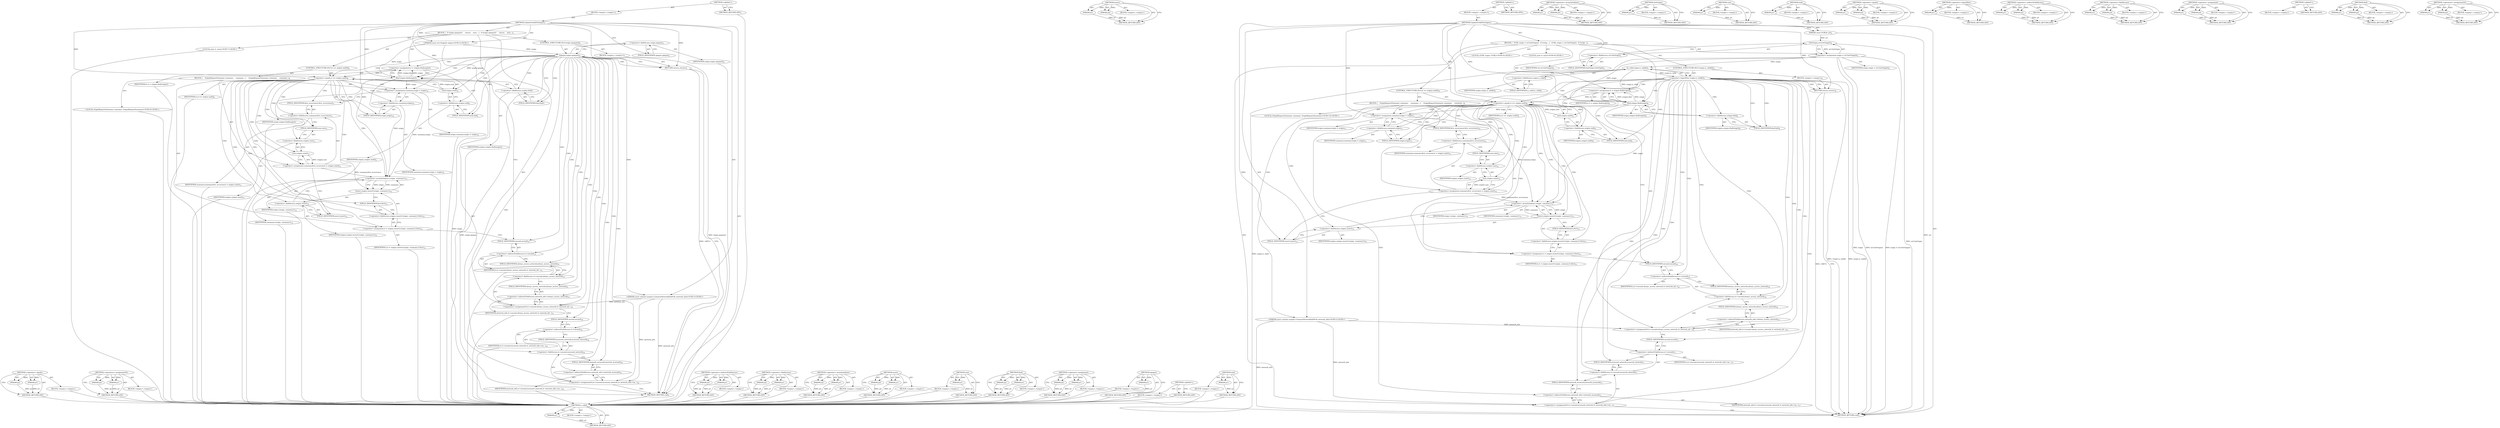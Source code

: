 digraph "end" {
vulnerable_127 [label=<(METHOD,is_valid)>];
vulnerable_128 [label=<(PARAM,p1)>];
vulnerable_129 [label=<(BLOCK,&lt;empty&gt;,&lt;empty&gt;)>];
vulnerable_130 [label=<(METHOD_RETURN,ANY)>];
vulnerable_149 [label=<(METHOD,insert)>];
vulnerable_150 [label=<(PARAM,p1)>];
vulnerable_151 [label=<(PARAM,p2)>];
vulnerable_152 [label=<(BLOCK,&lt;empty&gt;,&lt;empty&gt;)>];
vulnerable_153 [label=<(METHOD_RETURN,ANY)>];
vulnerable_6 [label=<(METHOD,&lt;global&gt;)<SUB>1</SUB>>];
vulnerable_7 [label=<(BLOCK,&lt;empty&gt;,&lt;empty&gt;)<SUB>1</SUB>>];
vulnerable_8 [label=<(METHOD,UpdateOrAddToOrigins)<SUB>1</SUB>>];
vulnerable_9 [label=<(PARAM,const GURL&amp; url)<SUB>2</SUB>>];
vulnerable_10 [label="<(PARAM,const content::mojom::CommonNetworkInfoPtr&amp; network_info)<SUB>3</SUB>>"];
vulnerable_11 [label=<(BLOCK,{
  GURL origin = url.GetOrigin();
  if (!origi...,{
  GURL origin = url.GetOrigin();
  if (!origi...)<SUB>3</SUB>>];
vulnerable_12 [label="<(LOCAL,GURL origin: GURL)<SUB>4</SUB>>"];
vulnerable_13 [label=<(&lt;operator&gt;.assignment,origin = url.GetOrigin())<SUB>4</SUB>>];
vulnerable_14 [label=<(IDENTIFIER,origin,origin = url.GetOrigin())<SUB>4</SUB>>];
vulnerable_15 [label=<(GetOrigin,url.GetOrigin())<SUB>4</SUB>>];
vulnerable_16 [label=<(&lt;operator&gt;.fieldAccess,url.GetOrigin)<SUB>4</SUB>>];
vulnerable_17 [label=<(IDENTIFIER,url,url.GetOrigin())<SUB>4</SUB>>];
vulnerable_18 [label=<(FIELD_IDENTIFIER,GetOrigin,GetOrigin)<SUB>4</SUB>>];
vulnerable_19 [label=<(CONTROL_STRUCTURE,IF,if (!origin.is_valid()))<SUB>5</SUB>>];
vulnerable_20 [label=<(&lt;operator&gt;.logicalNot,!origin.is_valid())<SUB>5</SUB>>];
vulnerable_21 [label=<(is_valid,origin.is_valid())<SUB>5</SUB>>];
vulnerable_22 [label=<(&lt;operator&gt;.fieldAccess,origin.is_valid)<SUB>5</SUB>>];
vulnerable_23 [label=<(IDENTIFIER,origin,origin.is_valid())<SUB>5</SUB>>];
vulnerable_24 [label=<(FIELD_IDENTIFIER,is_valid,is_valid)<SUB>5</SUB>>];
vulnerable_25 [label=<(BLOCK,&lt;empty&gt;,&lt;empty&gt;)<SUB>6</SUB>>];
vulnerable_26 [label=<(RETURN,return;,return;)<SUB>6</SUB>>];
vulnerable_27 [label="<(LOCAL,auto it: auto)<SUB>8</SUB>>"];
vulnerable_28 [label=<(&lt;operator&gt;.assignment,it = origins.find(origin))<SUB>8</SUB>>];
vulnerable_29 [label=<(IDENTIFIER,it,it = origins.find(origin))<SUB>8</SUB>>];
vulnerable_30 [label=<(find,origins.find(origin))<SUB>8</SUB>>];
vulnerable_31 [label=<(&lt;operator&gt;.fieldAccess,origins.find)<SUB>8</SUB>>];
vulnerable_32 [label=<(IDENTIFIER,origins,origins.find(origin))<SUB>8</SUB>>];
vulnerable_33 [label=<(FIELD_IDENTIFIER,find,find)<SUB>8</SUB>>];
vulnerable_34 [label=<(IDENTIFIER,origin,origins.find(origin))<SUB>8</SUB>>];
vulnerable_35 [label=<(CONTROL_STRUCTURE,IF,if (it == origins.end()))<SUB>9</SUB>>];
vulnerable_36 [label=<(&lt;operator&gt;.equals,it == origins.end())<SUB>9</SUB>>];
vulnerable_37 [label=<(IDENTIFIER,it,it == origins.end())<SUB>9</SUB>>];
vulnerable_38 [label=<(end,origins.end())<SUB>9</SUB>>];
vulnerable_39 [label=<(&lt;operator&gt;.fieldAccess,origins.end)<SUB>9</SUB>>];
vulnerable_40 [label=<(IDENTIFIER,origins,origins.end())<SUB>9</SUB>>];
vulnerable_41 [label=<(FIELD_IDENTIFIER,end,end)<SUB>9</SUB>>];
vulnerable_42 [label=<(BLOCK,{
    OriginRequestSummary summary;
    summary...,{
    OriginRequestSummary summary;
    summary...)<SUB>9</SUB>>];
vulnerable_43 [label="<(LOCAL,OriginRequestSummary summary: OriginRequestSummary)<SUB>10</SUB>>"];
vulnerable_44 [label=<(&lt;operator&gt;.assignment,summary.origin = origin)<SUB>11</SUB>>];
vulnerable_45 [label=<(&lt;operator&gt;.fieldAccess,summary.origin)<SUB>11</SUB>>];
vulnerable_46 [label=<(IDENTIFIER,summary,summary.origin = origin)<SUB>11</SUB>>];
vulnerable_47 [label=<(FIELD_IDENTIFIER,origin,origin)<SUB>11</SUB>>];
vulnerable_48 [label=<(IDENTIFIER,origin,summary.origin = origin)<SUB>11</SUB>>];
vulnerable_49 [label=<(&lt;operator&gt;.assignment,summary.first_occurrence = origins.size())<SUB>12</SUB>>];
vulnerable_50 [label=<(&lt;operator&gt;.fieldAccess,summary.first_occurrence)<SUB>12</SUB>>];
vulnerable_51 [label=<(IDENTIFIER,summary,summary.first_occurrence = origins.size())<SUB>12</SUB>>];
vulnerable_52 [label=<(FIELD_IDENTIFIER,first_occurrence,first_occurrence)<SUB>12</SUB>>];
vulnerable_53 [label=<(size,origins.size())<SUB>12</SUB>>];
vulnerable_54 [label=<(&lt;operator&gt;.fieldAccess,origins.size)<SUB>12</SUB>>];
vulnerable_55 [label=<(IDENTIFIER,origins,origins.size())<SUB>12</SUB>>];
vulnerable_56 [label=<(FIELD_IDENTIFIER,size,size)<SUB>12</SUB>>];
vulnerable_57 [label=<(&lt;operator&gt;.assignment,it = origins.insert({origin, summary}).first)<SUB>13</SUB>>];
vulnerable_58 [label=<(IDENTIFIER,it,it = origins.insert({origin, summary}).first)<SUB>13</SUB>>];
vulnerable_59 [label=<(&lt;operator&gt;.fieldAccess,origins.insert({origin, summary}).first)<SUB>13</SUB>>];
vulnerable_60 [label=<(insert,origins.insert({origin, summary}))<SUB>13</SUB>>];
vulnerable_61 [label=<(&lt;operator&gt;.fieldAccess,origins.insert)<SUB>13</SUB>>];
vulnerable_62 [label=<(IDENTIFIER,origins,origins.insert({origin, summary}))<SUB>13</SUB>>];
vulnerable_63 [label=<(FIELD_IDENTIFIER,insert,insert)<SUB>13</SUB>>];
vulnerable_64 [label=<(&lt;operator&gt;.arrayInitializer,{origin, summary})<SUB>13</SUB>>];
vulnerable_65 [label=<(IDENTIFIER,origin,{origin, summary})<SUB>13</SUB>>];
vulnerable_66 [label=<(IDENTIFIER,summary,{origin, summary})<SUB>13</SUB>>];
vulnerable_67 [label=<(FIELD_IDENTIFIER,first,first)<SUB>13</SUB>>];
vulnerable_68 [label=<(&lt;operators&gt;.assignmentOr,it-&gt;second.always_access_network |= network_inf...)<SUB>16</SUB>>];
vulnerable_69 [label=<(&lt;operator&gt;.fieldAccess,it-&gt;second.always_access_network)<SUB>16</SUB>>];
vulnerable_70 [label=<(&lt;operator&gt;.indirectFieldAccess,it-&gt;second)<SUB>16</SUB>>];
vulnerable_71 [label=<(IDENTIFIER,it,it-&gt;second.always_access_network |= network_inf...)<SUB>16</SUB>>];
vulnerable_72 [label=<(FIELD_IDENTIFIER,second,second)<SUB>16</SUB>>];
vulnerable_73 [label=<(FIELD_IDENTIFIER,always_access_network,always_access_network)<SUB>16</SUB>>];
vulnerable_74 [label=<(&lt;operator&gt;.indirectFieldAccess,network_info-&gt;always_access_network)<SUB>16</SUB>>];
vulnerable_75 [label=<(IDENTIFIER,network_info,it-&gt;second.always_access_network |= network_inf...)<SUB>16</SUB>>];
vulnerable_76 [label=<(FIELD_IDENTIFIER,always_access_network,always_access_network)<SUB>16</SUB>>];
vulnerable_77 [label=<(&lt;operators&gt;.assignmentOr,it-&gt;second.accessed_network |= network_info-&gt;ne...)<SUB>17</SUB>>];
vulnerable_78 [label=<(&lt;operator&gt;.fieldAccess,it-&gt;second.accessed_network)<SUB>17</SUB>>];
vulnerable_79 [label=<(&lt;operator&gt;.indirectFieldAccess,it-&gt;second)<SUB>17</SUB>>];
vulnerable_80 [label=<(IDENTIFIER,it,it-&gt;second.accessed_network |= network_info-&gt;ne...)<SUB>17</SUB>>];
vulnerable_81 [label=<(FIELD_IDENTIFIER,second,second)<SUB>17</SUB>>];
vulnerable_82 [label=<(FIELD_IDENTIFIER,accessed_network,accessed_network)<SUB>17</SUB>>];
vulnerable_83 [label=<(&lt;operator&gt;.indirectFieldAccess,network_info-&gt;network_accessed)<SUB>17</SUB>>];
vulnerable_84 [label=<(IDENTIFIER,network_info,it-&gt;second.accessed_network |= network_info-&gt;ne...)<SUB>17</SUB>>];
vulnerable_85 [label=<(FIELD_IDENTIFIER,network_accessed,network_accessed)<SUB>17</SUB>>];
vulnerable_86 [label=<(METHOD_RETURN,void)<SUB>1</SUB>>];
vulnerable_88 [label=<(METHOD_RETURN,ANY)<SUB>1</SUB>>];
vulnerable_154 [label=<(METHOD,&lt;operator&gt;.arrayInitializer)>];
vulnerable_155 [label=<(PARAM,p1)>];
vulnerable_156 [label=<(PARAM,p2)>];
vulnerable_157 [label=<(BLOCK,&lt;empty&gt;,&lt;empty&gt;)>];
vulnerable_158 [label=<(METHOD_RETURN,ANY)>];
vulnerable_114 [label=<(METHOD,GetOrigin)>];
vulnerable_115 [label=<(PARAM,p1)>];
vulnerable_116 [label=<(BLOCK,&lt;empty&gt;,&lt;empty&gt;)>];
vulnerable_117 [label=<(METHOD_RETURN,ANY)>];
vulnerable_145 [label=<(METHOD,size)>];
vulnerable_146 [label=<(PARAM,p1)>];
vulnerable_147 [label=<(BLOCK,&lt;empty&gt;,&lt;empty&gt;)>];
vulnerable_148 [label=<(METHOD_RETURN,ANY)>];
vulnerable_141 [label=<(METHOD,end)>];
vulnerable_142 [label=<(PARAM,p1)>];
vulnerable_143 [label=<(BLOCK,&lt;empty&gt;,&lt;empty&gt;)>];
vulnerable_144 [label=<(METHOD_RETURN,ANY)>];
vulnerable_136 [label=<(METHOD,&lt;operator&gt;.equals)>];
vulnerable_137 [label=<(PARAM,p1)>];
vulnerable_138 [label=<(PARAM,p2)>];
vulnerable_139 [label=<(BLOCK,&lt;empty&gt;,&lt;empty&gt;)>];
vulnerable_140 [label=<(METHOD_RETURN,ANY)>];
vulnerable_123 [label=<(METHOD,&lt;operator&gt;.logicalNot)>];
vulnerable_124 [label=<(PARAM,p1)>];
vulnerable_125 [label=<(BLOCK,&lt;empty&gt;,&lt;empty&gt;)>];
vulnerable_126 [label=<(METHOD_RETURN,ANY)>];
vulnerable_164 [label=<(METHOD,&lt;operator&gt;.indirectFieldAccess)>];
vulnerable_165 [label=<(PARAM,p1)>];
vulnerable_166 [label=<(PARAM,p2)>];
vulnerable_167 [label=<(BLOCK,&lt;empty&gt;,&lt;empty&gt;)>];
vulnerable_168 [label=<(METHOD_RETURN,ANY)>];
vulnerable_118 [label=<(METHOD,&lt;operator&gt;.fieldAccess)>];
vulnerable_119 [label=<(PARAM,p1)>];
vulnerable_120 [label=<(PARAM,p2)>];
vulnerable_121 [label=<(BLOCK,&lt;empty&gt;,&lt;empty&gt;)>];
vulnerable_122 [label=<(METHOD_RETURN,ANY)>];
vulnerable_109 [label=<(METHOD,&lt;operator&gt;.assignment)>];
vulnerable_110 [label=<(PARAM,p1)>];
vulnerable_111 [label=<(PARAM,p2)>];
vulnerable_112 [label=<(BLOCK,&lt;empty&gt;,&lt;empty&gt;)>];
vulnerable_113 [label=<(METHOD_RETURN,ANY)>];
vulnerable_103 [label=<(METHOD,&lt;global&gt;)<SUB>1</SUB>>];
vulnerable_104 [label=<(BLOCK,&lt;empty&gt;,&lt;empty&gt;)>];
vulnerable_105 [label=<(METHOD_RETURN,ANY)>];
vulnerable_131 [label=<(METHOD,find)>];
vulnerable_132 [label=<(PARAM,p1)>];
vulnerable_133 [label=<(PARAM,p2)>];
vulnerable_134 [label=<(BLOCK,&lt;empty&gt;,&lt;empty&gt;)>];
vulnerable_135 [label=<(METHOD_RETURN,ANY)>];
vulnerable_159 [label=<(METHOD,&lt;operators&gt;.assignmentOr)>];
vulnerable_160 [label=<(PARAM,p1)>];
vulnerable_161 [label=<(PARAM,p2)>];
vulnerable_162 [label=<(BLOCK,&lt;empty&gt;,&lt;empty&gt;)>];
vulnerable_163 [label=<(METHOD_RETURN,ANY)>];
fixed_120 [label=<(METHOD,&lt;operator&gt;.equals)>];
fixed_121 [label=<(PARAM,p1)>];
fixed_122 [label=<(PARAM,p2)>];
fixed_123 [label=<(BLOCK,&lt;empty&gt;,&lt;empty&gt;)>];
fixed_124 [label=<(METHOD_RETURN,ANY)>];
fixed_143 [label=<(METHOD,&lt;operators&gt;.assignmentOr)>];
fixed_144 [label=<(PARAM,p1)>];
fixed_145 [label=<(PARAM,p2)>];
fixed_146 [label=<(BLOCK,&lt;empty&gt;,&lt;empty&gt;)>];
fixed_147 [label=<(METHOD_RETURN,ANY)>];
fixed_6 [label=<(METHOD,&lt;global&gt;)<SUB>1</SUB>>];
fixed_7 [label=<(BLOCK,&lt;empty&gt;,&lt;empty&gt;)<SUB>1</SUB>>];
fixed_8 [label=<(METHOD,UpdateOrAddToOrigins)<SUB>1</SUB>>];
fixed_9 [label="<(PARAM,const url::Origin&amp; origin)<SUB>2</SUB>>"];
fixed_10 [label="<(PARAM,const content::mojom::CommonNetworkInfoPtr&amp; network_info)<SUB>3</SUB>>"];
fixed_11 [label=<(BLOCK,{
  if (origin.opaque())
     return;
 
   auto...,{
  if (origin.opaque())
     return;
 
   auto...)<SUB>3</SUB>>];
fixed_12 [label=<(CONTROL_STRUCTURE,IF,if (origin.opaque()))<SUB>4</SUB>>];
fixed_13 [label=<(opaque,origin.opaque())<SUB>4</SUB>>];
fixed_14 [label=<(&lt;operator&gt;.fieldAccess,origin.opaque)<SUB>4</SUB>>];
fixed_15 [label=<(IDENTIFIER,origin,origin.opaque())<SUB>4</SUB>>];
fixed_16 [label=<(FIELD_IDENTIFIER,opaque,opaque)<SUB>4</SUB>>];
fixed_17 [label=<(BLOCK,&lt;empty&gt;,&lt;empty&gt;)<SUB>5</SUB>>];
fixed_18 [label=<(RETURN,return;,return;)<SUB>5</SUB>>];
fixed_19 [label="<(LOCAL,auto it: auto)<SUB>7</SUB>>"];
fixed_20 [label=<(&lt;operator&gt;.assignment,it = origins.find(origin))<SUB>7</SUB>>];
fixed_21 [label=<(IDENTIFIER,it,it = origins.find(origin))<SUB>7</SUB>>];
fixed_22 [label=<(find,origins.find(origin))<SUB>7</SUB>>];
fixed_23 [label=<(&lt;operator&gt;.fieldAccess,origins.find)<SUB>7</SUB>>];
fixed_24 [label=<(IDENTIFIER,origins,origins.find(origin))<SUB>7</SUB>>];
fixed_25 [label=<(FIELD_IDENTIFIER,find,find)<SUB>7</SUB>>];
fixed_26 [label=<(IDENTIFIER,origin,origins.find(origin))<SUB>7</SUB>>];
fixed_27 [label=<(CONTROL_STRUCTURE,IF,if (it == origins.end()))<SUB>8</SUB>>];
fixed_28 [label=<(&lt;operator&gt;.equals,it == origins.end())<SUB>8</SUB>>];
fixed_29 [label=<(IDENTIFIER,it,it == origins.end())<SUB>8</SUB>>];
fixed_30 [label=<(end,origins.end())<SUB>8</SUB>>];
fixed_31 [label=<(&lt;operator&gt;.fieldAccess,origins.end)<SUB>8</SUB>>];
fixed_32 [label=<(IDENTIFIER,origins,origins.end())<SUB>8</SUB>>];
fixed_33 [label=<(FIELD_IDENTIFIER,end,end)<SUB>8</SUB>>];
fixed_34 [label=<(BLOCK,{
    OriginRequestSummary summary;
    summary...,{
    OriginRequestSummary summary;
    summary...)<SUB>8</SUB>>];
fixed_35 [label="<(LOCAL,OriginRequestSummary summary: OriginRequestSummary)<SUB>9</SUB>>"];
fixed_36 [label=<(&lt;operator&gt;.assignment,summary.origin = origin)<SUB>10</SUB>>];
fixed_37 [label=<(&lt;operator&gt;.fieldAccess,summary.origin)<SUB>10</SUB>>];
fixed_38 [label=<(IDENTIFIER,summary,summary.origin = origin)<SUB>10</SUB>>];
fixed_39 [label=<(FIELD_IDENTIFIER,origin,origin)<SUB>10</SUB>>];
fixed_40 [label=<(IDENTIFIER,origin,summary.origin = origin)<SUB>10</SUB>>];
fixed_41 [label=<(&lt;operator&gt;.assignment,summary.first_occurrence = origins.size())<SUB>11</SUB>>];
fixed_42 [label=<(&lt;operator&gt;.fieldAccess,summary.first_occurrence)<SUB>11</SUB>>];
fixed_43 [label=<(IDENTIFIER,summary,summary.first_occurrence = origins.size())<SUB>11</SUB>>];
fixed_44 [label=<(FIELD_IDENTIFIER,first_occurrence,first_occurrence)<SUB>11</SUB>>];
fixed_45 [label=<(size,origins.size())<SUB>11</SUB>>];
fixed_46 [label=<(&lt;operator&gt;.fieldAccess,origins.size)<SUB>11</SUB>>];
fixed_47 [label=<(IDENTIFIER,origins,origins.size())<SUB>11</SUB>>];
fixed_48 [label=<(FIELD_IDENTIFIER,size,size)<SUB>11</SUB>>];
fixed_49 [label=<(&lt;operator&gt;.assignment,it = origins.insert({origin, summary}).first)<SUB>12</SUB>>];
fixed_50 [label=<(IDENTIFIER,it,it = origins.insert({origin, summary}).first)<SUB>12</SUB>>];
fixed_51 [label=<(&lt;operator&gt;.fieldAccess,origins.insert({origin, summary}).first)<SUB>12</SUB>>];
fixed_52 [label=<(insert,origins.insert({origin, summary}))<SUB>12</SUB>>];
fixed_53 [label=<(&lt;operator&gt;.fieldAccess,origins.insert)<SUB>12</SUB>>];
fixed_54 [label=<(IDENTIFIER,origins,origins.insert({origin, summary}))<SUB>12</SUB>>];
fixed_55 [label=<(FIELD_IDENTIFIER,insert,insert)<SUB>12</SUB>>];
fixed_56 [label=<(&lt;operator&gt;.arrayInitializer,{origin, summary})<SUB>12</SUB>>];
fixed_57 [label=<(IDENTIFIER,origin,{origin, summary})<SUB>12</SUB>>];
fixed_58 [label=<(IDENTIFIER,summary,{origin, summary})<SUB>12</SUB>>];
fixed_59 [label=<(FIELD_IDENTIFIER,first,first)<SUB>12</SUB>>];
fixed_60 [label=<(&lt;operators&gt;.assignmentOr,it-&gt;second.always_access_network |= network_inf...)<SUB>15</SUB>>];
fixed_61 [label=<(&lt;operator&gt;.fieldAccess,it-&gt;second.always_access_network)<SUB>15</SUB>>];
fixed_62 [label=<(&lt;operator&gt;.indirectFieldAccess,it-&gt;second)<SUB>15</SUB>>];
fixed_63 [label=<(IDENTIFIER,it,it-&gt;second.always_access_network |= network_inf...)<SUB>15</SUB>>];
fixed_64 [label=<(FIELD_IDENTIFIER,second,second)<SUB>15</SUB>>];
fixed_65 [label=<(FIELD_IDENTIFIER,always_access_network,always_access_network)<SUB>15</SUB>>];
fixed_66 [label=<(&lt;operator&gt;.indirectFieldAccess,network_info-&gt;always_access_network)<SUB>15</SUB>>];
fixed_67 [label=<(IDENTIFIER,network_info,it-&gt;second.always_access_network |= network_inf...)<SUB>15</SUB>>];
fixed_68 [label=<(FIELD_IDENTIFIER,always_access_network,always_access_network)<SUB>15</SUB>>];
fixed_69 [label=<(&lt;operators&gt;.assignmentOr,it-&gt;second.accessed_network |= network_info-&gt;ne...)<SUB>16</SUB>>];
fixed_70 [label=<(&lt;operator&gt;.fieldAccess,it-&gt;second.accessed_network)<SUB>16</SUB>>];
fixed_71 [label=<(&lt;operator&gt;.indirectFieldAccess,it-&gt;second)<SUB>16</SUB>>];
fixed_72 [label=<(IDENTIFIER,it,it-&gt;second.accessed_network |= network_info-&gt;ne...)<SUB>16</SUB>>];
fixed_73 [label=<(FIELD_IDENTIFIER,second,second)<SUB>16</SUB>>];
fixed_74 [label=<(FIELD_IDENTIFIER,accessed_network,accessed_network)<SUB>16</SUB>>];
fixed_75 [label=<(&lt;operator&gt;.indirectFieldAccess,network_info-&gt;network_accessed)<SUB>16</SUB>>];
fixed_76 [label=<(IDENTIFIER,network_info,it-&gt;second.accessed_network |= network_info-&gt;ne...)<SUB>16</SUB>>];
fixed_77 [label=<(FIELD_IDENTIFIER,network_accessed,network_accessed)<SUB>16</SUB>>];
fixed_78 [label=<(METHOD_RETURN,void)<SUB>1</SUB>>];
fixed_80 [label=<(METHOD_RETURN,ANY)<SUB>1</SUB>>];
fixed_148 [label=<(METHOD,&lt;operator&gt;.indirectFieldAccess)>];
fixed_149 [label=<(PARAM,p1)>];
fixed_150 [label=<(PARAM,p2)>];
fixed_151 [label=<(BLOCK,&lt;empty&gt;,&lt;empty&gt;)>];
fixed_152 [label=<(METHOD_RETURN,ANY)>];
fixed_105 [label=<(METHOD,&lt;operator&gt;.fieldAccess)>];
fixed_106 [label=<(PARAM,p1)>];
fixed_107 [label=<(PARAM,p2)>];
fixed_108 [label=<(BLOCK,&lt;empty&gt;,&lt;empty&gt;)>];
fixed_109 [label=<(METHOD_RETURN,ANY)>];
fixed_138 [label=<(METHOD,&lt;operator&gt;.arrayInitializer)>];
fixed_139 [label=<(PARAM,p1)>];
fixed_140 [label=<(PARAM,p2)>];
fixed_141 [label=<(BLOCK,&lt;empty&gt;,&lt;empty&gt;)>];
fixed_142 [label=<(METHOD_RETURN,ANY)>];
fixed_133 [label=<(METHOD,insert)>];
fixed_134 [label=<(PARAM,p1)>];
fixed_135 [label=<(PARAM,p2)>];
fixed_136 [label=<(BLOCK,&lt;empty&gt;,&lt;empty&gt;)>];
fixed_137 [label=<(METHOD_RETURN,ANY)>];
fixed_129 [label=<(METHOD,size)>];
fixed_130 [label=<(PARAM,p1)>];
fixed_131 [label=<(BLOCK,&lt;empty&gt;,&lt;empty&gt;)>];
fixed_132 [label=<(METHOD_RETURN,ANY)>];
fixed_115 [label=<(METHOD,find)>];
fixed_116 [label=<(PARAM,p1)>];
fixed_117 [label=<(PARAM,p2)>];
fixed_118 [label=<(BLOCK,&lt;empty&gt;,&lt;empty&gt;)>];
fixed_119 [label=<(METHOD_RETURN,ANY)>];
fixed_110 [label=<(METHOD,&lt;operator&gt;.assignment)>];
fixed_111 [label=<(PARAM,p1)>];
fixed_112 [label=<(PARAM,p2)>];
fixed_113 [label=<(BLOCK,&lt;empty&gt;,&lt;empty&gt;)>];
fixed_114 [label=<(METHOD_RETURN,ANY)>];
fixed_101 [label=<(METHOD,opaque)>];
fixed_102 [label=<(PARAM,p1)>];
fixed_103 [label=<(BLOCK,&lt;empty&gt;,&lt;empty&gt;)>];
fixed_104 [label=<(METHOD_RETURN,ANY)>];
fixed_95 [label=<(METHOD,&lt;global&gt;)<SUB>1</SUB>>];
fixed_96 [label=<(BLOCK,&lt;empty&gt;,&lt;empty&gt;)>];
fixed_97 [label=<(METHOD_RETURN,ANY)>];
fixed_125 [label=<(METHOD,end)>];
fixed_126 [label=<(PARAM,p1)>];
fixed_127 [label=<(BLOCK,&lt;empty&gt;,&lt;empty&gt;)>];
fixed_128 [label=<(METHOD_RETURN,ANY)>];
vulnerable_127 -> vulnerable_128  [key=0, label="AST: "];
vulnerable_127 -> vulnerable_128  [key=1, label="DDG: "];
vulnerable_127 -> vulnerable_129  [key=0, label="AST: "];
vulnerable_127 -> vulnerable_130  [key=0, label="AST: "];
vulnerable_127 -> vulnerable_130  [key=1, label="CFG: "];
vulnerable_128 -> vulnerable_130  [key=0, label="DDG: p1"];
vulnerable_149 -> vulnerable_150  [key=0, label="AST: "];
vulnerable_149 -> vulnerable_150  [key=1, label="DDG: "];
vulnerable_149 -> vulnerable_152  [key=0, label="AST: "];
vulnerable_149 -> vulnerable_151  [key=0, label="AST: "];
vulnerable_149 -> vulnerable_151  [key=1, label="DDG: "];
vulnerable_149 -> vulnerable_153  [key=0, label="AST: "];
vulnerable_149 -> vulnerable_153  [key=1, label="CFG: "];
vulnerable_150 -> vulnerable_153  [key=0, label="DDG: p1"];
vulnerable_151 -> vulnerable_153  [key=0, label="DDG: p2"];
vulnerable_6 -> vulnerable_7  [key=0, label="AST: "];
vulnerable_6 -> vulnerable_88  [key=0, label="AST: "];
vulnerable_6 -> vulnerable_88  [key=1, label="CFG: "];
vulnerable_7 -> vulnerable_8  [key=0, label="AST: "];
vulnerable_8 -> vulnerable_9  [key=0, label="AST: "];
vulnerable_8 -> vulnerable_9  [key=1, label="DDG: "];
vulnerable_8 -> vulnerable_10  [key=0, label="AST: "];
vulnerable_8 -> vulnerable_10  [key=1, label="DDG: "];
vulnerable_8 -> vulnerable_11  [key=0, label="AST: "];
vulnerable_8 -> vulnerable_86  [key=0, label="AST: "];
vulnerable_8 -> vulnerable_18  [key=0, label="CFG: "];
vulnerable_8 -> vulnerable_26  [key=0, label="DDG: "];
vulnerable_8 -> vulnerable_30  [key=0, label="DDG: "];
vulnerable_8 -> vulnerable_36  [key=0, label="DDG: "];
vulnerable_8 -> vulnerable_44  [key=0, label="DDG: "];
vulnerable_8 -> vulnerable_64  [key=0, label="DDG: "];
vulnerable_9 -> vulnerable_86  [key=0, label="DDG: url"];
vulnerable_9 -> vulnerable_15  [key=0, label="DDG: url"];
vulnerable_10 -> vulnerable_86  [key=0, label="DDG: network_info"];
vulnerable_10 -> vulnerable_68  [key=0, label="DDG: network_info"];
vulnerable_10 -> vulnerable_77  [key=0, label="DDG: network_info"];
vulnerable_11 -> vulnerable_12  [key=0, label="AST: "];
vulnerable_11 -> vulnerable_13  [key=0, label="AST: "];
vulnerable_11 -> vulnerable_19  [key=0, label="AST: "];
vulnerable_11 -> vulnerable_27  [key=0, label="AST: "];
vulnerable_11 -> vulnerable_28  [key=0, label="AST: "];
vulnerable_11 -> vulnerable_35  [key=0, label="AST: "];
vulnerable_11 -> vulnerable_68  [key=0, label="AST: "];
vulnerable_11 -> vulnerable_77  [key=0, label="AST: "];
vulnerable_13 -> vulnerable_14  [key=0, label="AST: "];
vulnerable_13 -> vulnerable_15  [key=0, label="AST: "];
vulnerable_13 -> vulnerable_24  [key=0, label="CFG: "];
vulnerable_13 -> vulnerable_86  [key=0, label="DDG: origin"];
vulnerable_13 -> vulnerable_86  [key=1, label="DDG: url.GetOrigin()"];
vulnerable_13 -> vulnerable_86  [key=2, label="DDG: origin = url.GetOrigin()"];
vulnerable_13 -> vulnerable_30  [key=0, label="DDG: origin"];
vulnerable_13 -> vulnerable_21  [key=0, label="DDG: origin"];
vulnerable_15 -> vulnerable_16  [key=0, label="AST: "];
vulnerable_15 -> vulnerable_13  [key=0, label="CFG: "];
vulnerable_15 -> vulnerable_13  [key=1, label="DDG: url.GetOrigin"];
vulnerable_15 -> vulnerable_86  [key=0, label="DDG: url.GetOrigin"];
vulnerable_16 -> vulnerable_17  [key=0, label="AST: "];
vulnerable_16 -> vulnerable_18  [key=0, label="AST: "];
vulnerable_16 -> vulnerable_15  [key=0, label="CFG: "];
vulnerable_18 -> vulnerable_16  [key=0, label="CFG: "];
vulnerable_19 -> vulnerable_20  [key=0, label="AST: "];
vulnerable_19 -> vulnerable_25  [key=0, label="AST: "];
vulnerable_20 -> vulnerable_21  [key=0, label="AST: "];
vulnerable_20 -> vulnerable_26  [key=0, label="CFG: "];
vulnerable_20 -> vulnerable_26  [key=1, label="CDG: "];
vulnerable_20 -> vulnerable_33  [key=0, label="CFG: "];
vulnerable_20 -> vulnerable_33  [key=1, label="CDG: "];
vulnerable_20 -> vulnerable_86  [key=0, label="DDG: origin.is_valid()"];
vulnerable_20 -> vulnerable_86  [key=1, label="DDG: !origin.is_valid()"];
vulnerable_20 -> vulnerable_30  [key=0, label="CDG: "];
vulnerable_20 -> vulnerable_68  [key=0, label="CDG: "];
vulnerable_20 -> vulnerable_73  [key=0, label="CDG: "];
vulnerable_20 -> vulnerable_77  [key=0, label="CDG: "];
vulnerable_20 -> vulnerable_28  [key=0, label="CDG: "];
vulnerable_20 -> vulnerable_81  [key=0, label="CDG: "];
vulnerable_20 -> vulnerable_85  [key=0, label="CDG: "];
vulnerable_20 -> vulnerable_38  [key=0, label="CDG: "];
vulnerable_20 -> vulnerable_72  [key=0, label="CDG: "];
vulnerable_20 -> vulnerable_69  [key=0, label="CDG: "];
vulnerable_20 -> vulnerable_74  [key=0, label="CDG: "];
vulnerable_20 -> vulnerable_76  [key=0, label="CDG: "];
vulnerable_20 -> vulnerable_82  [key=0, label="CDG: "];
vulnerable_20 -> vulnerable_79  [key=0, label="CDG: "];
vulnerable_20 -> vulnerable_83  [key=0, label="CDG: "];
vulnerable_20 -> vulnerable_36  [key=0, label="CDG: "];
vulnerable_20 -> vulnerable_41  [key=0, label="CDG: "];
vulnerable_20 -> vulnerable_70  [key=0, label="CDG: "];
vulnerable_20 -> vulnerable_78  [key=0, label="CDG: "];
vulnerable_20 -> vulnerable_39  [key=0, label="CDG: "];
vulnerable_20 -> vulnerable_31  [key=0, label="CDG: "];
vulnerable_21 -> vulnerable_22  [key=0, label="AST: "];
vulnerable_21 -> vulnerable_20  [key=0, label="CFG: "];
vulnerable_21 -> vulnerable_20  [key=1, label="DDG: origin.is_valid"];
vulnerable_21 -> vulnerable_86  [key=0, label="DDG: origin.is_valid"];
vulnerable_21 -> vulnerable_30  [key=0, label="DDG: origin.is_valid"];
vulnerable_22 -> vulnerable_23  [key=0, label="AST: "];
vulnerable_22 -> vulnerable_24  [key=0, label="AST: "];
vulnerable_22 -> vulnerable_21  [key=0, label="CFG: "];
vulnerable_24 -> vulnerable_22  [key=0, label="CFG: "];
vulnerable_25 -> vulnerable_26  [key=0, label="AST: "];
vulnerable_26 -> vulnerable_86  [key=0, label="CFG: "];
vulnerable_26 -> vulnerable_86  [key=1, label="DDG: &lt;RET&gt;"];
vulnerable_28 -> vulnerable_29  [key=0, label="AST: "];
vulnerable_28 -> vulnerable_30  [key=0, label="AST: "];
vulnerable_28 -> vulnerable_41  [key=0, label="CFG: "];
vulnerable_28 -> vulnerable_36  [key=0, label="DDG: it"];
vulnerable_30 -> vulnerable_31  [key=0, label="AST: "];
vulnerable_30 -> vulnerable_34  [key=0, label="AST: "];
vulnerable_30 -> vulnerable_28  [key=0, label="CFG: "];
vulnerable_30 -> vulnerable_28  [key=1, label="DDG: origins.find"];
vulnerable_30 -> vulnerable_28  [key=2, label="DDG: origin"];
vulnerable_30 -> vulnerable_44  [key=0, label="DDG: origin"];
vulnerable_30 -> vulnerable_64  [key=0, label="DDG: origin"];
vulnerable_31 -> vulnerable_32  [key=0, label="AST: "];
vulnerable_31 -> vulnerable_33  [key=0, label="AST: "];
vulnerable_31 -> vulnerable_30  [key=0, label="CFG: "];
vulnerable_33 -> vulnerable_31  [key=0, label="CFG: "];
vulnerable_35 -> vulnerable_36  [key=0, label="AST: "];
vulnerable_35 -> vulnerable_42  [key=0, label="AST: "];
vulnerable_36 -> vulnerable_37  [key=0, label="AST: "];
vulnerable_36 -> vulnerable_38  [key=0, label="AST: "];
vulnerable_36 -> vulnerable_47  [key=0, label="CFG: "];
vulnerable_36 -> vulnerable_47  [key=1, label="CDG: "];
vulnerable_36 -> vulnerable_72  [key=0, label="CFG: "];
vulnerable_36 -> vulnerable_49  [key=0, label="CDG: "];
vulnerable_36 -> vulnerable_60  [key=0, label="CDG: "];
vulnerable_36 -> vulnerable_64  [key=0, label="CDG: "];
vulnerable_36 -> vulnerable_57  [key=0, label="CDG: "];
vulnerable_36 -> vulnerable_52  [key=0, label="CDG: "];
vulnerable_36 -> vulnerable_56  [key=0, label="CDG: "];
vulnerable_36 -> vulnerable_67  [key=0, label="CDG: "];
vulnerable_36 -> vulnerable_45  [key=0, label="CDG: "];
vulnerable_36 -> vulnerable_50  [key=0, label="CDG: "];
vulnerable_36 -> vulnerable_59  [key=0, label="CDG: "];
vulnerable_36 -> vulnerable_44  [key=0, label="CDG: "];
vulnerable_36 -> vulnerable_54  [key=0, label="CDG: "];
vulnerable_36 -> vulnerable_61  [key=0, label="CDG: "];
vulnerable_36 -> vulnerable_53  [key=0, label="CDG: "];
vulnerable_36 -> vulnerable_63  [key=0, label="CDG: "];
vulnerable_38 -> vulnerable_39  [key=0, label="AST: "];
vulnerable_38 -> vulnerable_36  [key=0, label="CFG: "];
vulnerable_38 -> vulnerable_36  [key=1, label="DDG: origins.end"];
vulnerable_39 -> vulnerable_40  [key=0, label="AST: "];
vulnerable_39 -> vulnerable_41  [key=0, label="AST: "];
vulnerable_39 -> vulnerable_38  [key=0, label="CFG: "];
vulnerable_41 -> vulnerable_39  [key=0, label="CFG: "];
vulnerable_42 -> vulnerable_43  [key=0, label="AST: "];
vulnerable_42 -> vulnerable_44  [key=0, label="AST: "];
vulnerable_42 -> vulnerable_49  [key=0, label="AST: "];
vulnerable_42 -> vulnerable_57  [key=0, label="AST: "];
vulnerable_44 -> vulnerable_45  [key=0, label="AST: "];
vulnerable_44 -> vulnerable_48  [key=0, label="AST: "];
vulnerable_44 -> vulnerable_52  [key=0, label="CFG: "];
vulnerable_44 -> vulnerable_64  [key=0, label="DDG: summary.origin"];
vulnerable_45 -> vulnerable_46  [key=0, label="AST: "];
vulnerable_45 -> vulnerable_47  [key=0, label="AST: "];
vulnerable_45 -> vulnerable_44  [key=0, label="CFG: "];
vulnerable_47 -> vulnerable_45  [key=0, label="CFG: "];
vulnerable_49 -> vulnerable_50  [key=0, label="AST: "];
vulnerable_49 -> vulnerable_53  [key=0, label="AST: "];
vulnerable_49 -> vulnerable_63  [key=0, label="CFG: "];
vulnerable_49 -> vulnerable_64  [key=0, label="DDG: summary.first_occurrence"];
vulnerable_50 -> vulnerable_51  [key=0, label="AST: "];
vulnerable_50 -> vulnerable_52  [key=0, label="AST: "];
vulnerable_50 -> vulnerable_56  [key=0, label="CFG: "];
vulnerable_52 -> vulnerable_50  [key=0, label="CFG: "];
vulnerable_53 -> vulnerable_54  [key=0, label="AST: "];
vulnerable_53 -> vulnerable_49  [key=0, label="CFG: "];
vulnerable_53 -> vulnerable_49  [key=1, label="DDG: origins.size"];
vulnerable_54 -> vulnerable_55  [key=0, label="AST: "];
vulnerable_54 -> vulnerable_56  [key=0, label="AST: "];
vulnerable_54 -> vulnerable_53  [key=0, label="CFG: "];
vulnerable_56 -> vulnerable_54  [key=0, label="CFG: "];
vulnerable_57 -> vulnerable_58  [key=0, label="AST: "];
vulnerable_57 -> vulnerable_59  [key=0, label="AST: "];
vulnerable_57 -> vulnerable_72  [key=0, label="CFG: "];
vulnerable_59 -> vulnerable_60  [key=0, label="AST: "];
vulnerable_59 -> vulnerable_67  [key=0, label="AST: "];
vulnerable_59 -> vulnerable_57  [key=0, label="CFG: "];
vulnerable_60 -> vulnerable_61  [key=0, label="AST: "];
vulnerable_60 -> vulnerable_64  [key=0, label="AST: "];
vulnerable_60 -> vulnerable_67  [key=0, label="CFG: "];
vulnerable_61 -> vulnerable_62  [key=0, label="AST: "];
vulnerable_61 -> vulnerable_63  [key=0, label="AST: "];
vulnerable_61 -> vulnerable_64  [key=0, label="CFG: "];
vulnerable_63 -> vulnerable_61  [key=0, label="CFG: "];
vulnerable_64 -> vulnerable_65  [key=0, label="AST: "];
vulnerable_64 -> vulnerable_66  [key=0, label="AST: "];
vulnerable_64 -> vulnerable_60  [key=0, label="CFG: "];
vulnerable_64 -> vulnerable_60  [key=1, label="DDG: origin"];
vulnerable_64 -> vulnerable_60  [key=2, label="DDG: summary"];
vulnerable_67 -> vulnerable_59  [key=0, label="CFG: "];
vulnerable_68 -> vulnerable_69  [key=0, label="AST: "];
vulnerable_68 -> vulnerable_74  [key=0, label="AST: "];
vulnerable_68 -> vulnerable_81  [key=0, label="CFG: "];
vulnerable_69 -> vulnerable_70  [key=0, label="AST: "];
vulnerable_69 -> vulnerable_73  [key=0, label="AST: "];
vulnerable_69 -> vulnerable_76  [key=0, label="CFG: "];
vulnerable_70 -> vulnerable_71  [key=0, label="AST: "];
vulnerable_70 -> vulnerable_72  [key=0, label="AST: "];
vulnerable_70 -> vulnerable_73  [key=0, label="CFG: "];
vulnerable_72 -> vulnerable_70  [key=0, label="CFG: "];
vulnerable_73 -> vulnerable_69  [key=0, label="CFG: "];
vulnerable_74 -> vulnerable_75  [key=0, label="AST: "];
vulnerable_74 -> vulnerable_76  [key=0, label="AST: "];
vulnerable_74 -> vulnerable_68  [key=0, label="CFG: "];
vulnerable_76 -> vulnerable_74  [key=0, label="CFG: "];
vulnerable_77 -> vulnerable_78  [key=0, label="AST: "];
vulnerable_77 -> vulnerable_83  [key=0, label="AST: "];
vulnerable_77 -> vulnerable_86  [key=0, label="CFG: "];
vulnerable_78 -> vulnerable_79  [key=0, label="AST: "];
vulnerable_78 -> vulnerable_82  [key=0, label="AST: "];
vulnerable_78 -> vulnerable_85  [key=0, label="CFG: "];
vulnerable_79 -> vulnerable_80  [key=0, label="AST: "];
vulnerable_79 -> vulnerable_81  [key=0, label="AST: "];
vulnerable_79 -> vulnerable_82  [key=0, label="CFG: "];
vulnerable_81 -> vulnerable_79  [key=0, label="CFG: "];
vulnerable_82 -> vulnerable_78  [key=0, label="CFG: "];
vulnerable_83 -> vulnerable_84  [key=0, label="AST: "];
vulnerable_83 -> vulnerable_85  [key=0, label="AST: "];
vulnerable_83 -> vulnerable_77  [key=0, label="CFG: "];
vulnerable_85 -> vulnerable_83  [key=0, label="CFG: "];
vulnerable_154 -> vulnerable_155  [key=0, label="AST: "];
vulnerable_154 -> vulnerable_155  [key=1, label="DDG: "];
vulnerable_154 -> vulnerable_157  [key=0, label="AST: "];
vulnerable_154 -> vulnerable_156  [key=0, label="AST: "];
vulnerable_154 -> vulnerable_156  [key=1, label="DDG: "];
vulnerable_154 -> vulnerable_158  [key=0, label="AST: "];
vulnerable_154 -> vulnerable_158  [key=1, label="CFG: "];
vulnerable_155 -> vulnerable_158  [key=0, label="DDG: p1"];
vulnerable_156 -> vulnerable_158  [key=0, label="DDG: p2"];
vulnerable_114 -> vulnerable_115  [key=0, label="AST: "];
vulnerable_114 -> vulnerable_115  [key=1, label="DDG: "];
vulnerable_114 -> vulnerable_116  [key=0, label="AST: "];
vulnerable_114 -> vulnerable_117  [key=0, label="AST: "];
vulnerable_114 -> vulnerable_117  [key=1, label="CFG: "];
vulnerable_115 -> vulnerable_117  [key=0, label="DDG: p1"];
vulnerable_145 -> vulnerable_146  [key=0, label="AST: "];
vulnerable_145 -> vulnerable_146  [key=1, label="DDG: "];
vulnerable_145 -> vulnerable_147  [key=0, label="AST: "];
vulnerable_145 -> vulnerable_148  [key=0, label="AST: "];
vulnerable_145 -> vulnerable_148  [key=1, label="CFG: "];
vulnerable_146 -> vulnerable_148  [key=0, label="DDG: p1"];
vulnerable_141 -> vulnerable_142  [key=0, label="AST: "];
vulnerable_141 -> vulnerable_142  [key=1, label="DDG: "];
vulnerable_141 -> vulnerable_143  [key=0, label="AST: "];
vulnerable_141 -> vulnerable_144  [key=0, label="AST: "];
vulnerable_141 -> vulnerable_144  [key=1, label="CFG: "];
vulnerable_142 -> vulnerable_144  [key=0, label="DDG: p1"];
vulnerable_136 -> vulnerable_137  [key=0, label="AST: "];
vulnerable_136 -> vulnerable_137  [key=1, label="DDG: "];
vulnerable_136 -> vulnerable_139  [key=0, label="AST: "];
vulnerable_136 -> vulnerable_138  [key=0, label="AST: "];
vulnerable_136 -> vulnerable_138  [key=1, label="DDG: "];
vulnerable_136 -> vulnerable_140  [key=0, label="AST: "];
vulnerable_136 -> vulnerable_140  [key=1, label="CFG: "];
vulnerable_137 -> vulnerable_140  [key=0, label="DDG: p1"];
vulnerable_138 -> vulnerable_140  [key=0, label="DDG: p2"];
vulnerable_123 -> vulnerable_124  [key=0, label="AST: "];
vulnerable_123 -> vulnerable_124  [key=1, label="DDG: "];
vulnerable_123 -> vulnerable_125  [key=0, label="AST: "];
vulnerable_123 -> vulnerable_126  [key=0, label="AST: "];
vulnerable_123 -> vulnerable_126  [key=1, label="CFG: "];
vulnerable_124 -> vulnerable_126  [key=0, label="DDG: p1"];
vulnerable_164 -> vulnerable_165  [key=0, label="AST: "];
vulnerable_164 -> vulnerable_165  [key=1, label="DDG: "];
vulnerable_164 -> vulnerable_167  [key=0, label="AST: "];
vulnerable_164 -> vulnerable_166  [key=0, label="AST: "];
vulnerable_164 -> vulnerable_166  [key=1, label="DDG: "];
vulnerable_164 -> vulnerable_168  [key=0, label="AST: "];
vulnerable_164 -> vulnerable_168  [key=1, label="CFG: "];
vulnerable_165 -> vulnerable_168  [key=0, label="DDG: p1"];
vulnerable_166 -> vulnerable_168  [key=0, label="DDG: p2"];
vulnerable_118 -> vulnerable_119  [key=0, label="AST: "];
vulnerable_118 -> vulnerable_119  [key=1, label="DDG: "];
vulnerable_118 -> vulnerable_121  [key=0, label="AST: "];
vulnerable_118 -> vulnerable_120  [key=0, label="AST: "];
vulnerable_118 -> vulnerable_120  [key=1, label="DDG: "];
vulnerable_118 -> vulnerable_122  [key=0, label="AST: "];
vulnerable_118 -> vulnerable_122  [key=1, label="CFG: "];
vulnerable_119 -> vulnerable_122  [key=0, label="DDG: p1"];
vulnerable_120 -> vulnerable_122  [key=0, label="DDG: p2"];
vulnerable_109 -> vulnerable_110  [key=0, label="AST: "];
vulnerable_109 -> vulnerable_110  [key=1, label="DDG: "];
vulnerable_109 -> vulnerable_112  [key=0, label="AST: "];
vulnerable_109 -> vulnerable_111  [key=0, label="AST: "];
vulnerable_109 -> vulnerable_111  [key=1, label="DDG: "];
vulnerable_109 -> vulnerable_113  [key=0, label="AST: "];
vulnerable_109 -> vulnerable_113  [key=1, label="CFG: "];
vulnerable_110 -> vulnerable_113  [key=0, label="DDG: p1"];
vulnerable_111 -> vulnerable_113  [key=0, label="DDG: p2"];
vulnerable_103 -> vulnerable_104  [key=0, label="AST: "];
vulnerable_103 -> vulnerable_105  [key=0, label="AST: "];
vulnerable_103 -> vulnerable_105  [key=1, label="CFG: "];
vulnerable_131 -> vulnerable_132  [key=0, label="AST: "];
vulnerable_131 -> vulnerable_132  [key=1, label="DDG: "];
vulnerable_131 -> vulnerable_134  [key=0, label="AST: "];
vulnerable_131 -> vulnerable_133  [key=0, label="AST: "];
vulnerable_131 -> vulnerable_133  [key=1, label="DDG: "];
vulnerable_131 -> vulnerable_135  [key=0, label="AST: "];
vulnerable_131 -> vulnerable_135  [key=1, label="CFG: "];
vulnerable_132 -> vulnerable_135  [key=0, label="DDG: p1"];
vulnerable_133 -> vulnerable_135  [key=0, label="DDG: p2"];
vulnerable_159 -> vulnerable_160  [key=0, label="AST: "];
vulnerable_159 -> vulnerable_160  [key=1, label="DDG: "];
vulnerable_159 -> vulnerable_162  [key=0, label="AST: "];
vulnerable_159 -> vulnerable_161  [key=0, label="AST: "];
vulnerable_159 -> vulnerable_161  [key=1, label="DDG: "];
vulnerable_159 -> vulnerable_163  [key=0, label="AST: "];
vulnerable_159 -> vulnerable_163  [key=1, label="CFG: "];
vulnerable_160 -> vulnerable_163  [key=0, label="DDG: p1"];
vulnerable_161 -> vulnerable_163  [key=0, label="DDG: p2"];
fixed_120 -> fixed_121  [key=0, label="AST: "];
fixed_120 -> fixed_121  [key=1, label="DDG: "];
fixed_120 -> fixed_123  [key=0, label="AST: "];
fixed_120 -> fixed_122  [key=0, label="AST: "];
fixed_120 -> fixed_122  [key=1, label="DDG: "];
fixed_120 -> fixed_124  [key=0, label="AST: "];
fixed_120 -> fixed_124  [key=1, label="CFG: "];
fixed_121 -> fixed_124  [key=0, label="DDG: p1"];
fixed_122 -> fixed_124  [key=0, label="DDG: p2"];
fixed_123 -> vulnerable_127  [key=0];
fixed_124 -> vulnerable_127  [key=0];
fixed_143 -> fixed_144  [key=0, label="AST: "];
fixed_143 -> fixed_144  [key=1, label="DDG: "];
fixed_143 -> fixed_146  [key=0, label="AST: "];
fixed_143 -> fixed_145  [key=0, label="AST: "];
fixed_143 -> fixed_145  [key=1, label="DDG: "];
fixed_143 -> fixed_147  [key=0, label="AST: "];
fixed_143 -> fixed_147  [key=1, label="CFG: "];
fixed_144 -> fixed_147  [key=0, label="DDG: p1"];
fixed_145 -> fixed_147  [key=0, label="DDG: p2"];
fixed_146 -> vulnerable_127  [key=0];
fixed_147 -> vulnerable_127  [key=0];
fixed_6 -> fixed_7  [key=0, label="AST: "];
fixed_6 -> fixed_80  [key=0, label="AST: "];
fixed_6 -> fixed_80  [key=1, label="CFG: "];
fixed_7 -> fixed_8  [key=0, label="AST: "];
fixed_8 -> fixed_9  [key=0, label="AST: "];
fixed_8 -> fixed_9  [key=1, label="DDG: "];
fixed_8 -> fixed_10  [key=0, label="AST: "];
fixed_8 -> fixed_10  [key=1, label="DDG: "];
fixed_8 -> fixed_11  [key=0, label="AST: "];
fixed_8 -> fixed_78  [key=0, label="AST: "];
fixed_8 -> fixed_16  [key=0, label="CFG: "];
fixed_8 -> fixed_18  [key=0, label="DDG: "];
fixed_8 -> fixed_22  [key=0, label="DDG: "];
fixed_8 -> fixed_28  [key=0, label="DDG: "];
fixed_8 -> fixed_36  [key=0, label="DDG: "];
fixed_8 -> fixed_56  [key=0, label="DDG: "];
fixed_9 -> fixed_78  [key=0, label="DDG: origin"];
fixed_9 -> fixed_13  [key=0, label="DDG: origin"];
fixed_9 -> fixed_22  [key=0, label="DDG: origin"];
fixed_10 -> fixed_78  [key=0, label="DDG: network_info"];
fixed_10 -> fixed_60  [key=0, label="DDG: network_info"];
fixed_10 -> fixed_69  [key=0, label="DDG: network_info"];
fixed_11 -> fixed_12  [key=0, label="AST: "];
fixed_11 -> fixed_19  [key=0, label="AST: "];
fixed_11 -> fixed_20  [key=0, label="AST: "];
fixed_11 -> fixed_27  [key=0, label="AST: "];
fixed_11 -> fixed_60  [key=0, label="AST: "];
fixed_11 -> fixed_69  [key=0, label="AST: "];
fixed_12 -> fixed_13  [key=0, label="AST: "];
fixed_12 -> fixed_17  [key=0, label="AST: "];
fixed_13 -> fixed_14  [key=0, label="AST: "];
fixed_13 -> fixed_18  [key=0, label="CFG: "];
fixed_13 -> fixed_18  [key=1, label="CDG: "];
fixed_13 -> fixed_25  [key=0, label="CFG: "];
fixed_13 -> fixed_25  [key=1, label="CDG: "];
fixed_13 -> fixed_78  [key=0, label="DDG: origin.opaque"];
fixed_13 -> fixed_78  [key=1, label="DDG: origin.opaque()"];
fixed_13 -> fixed_22  [key=0, label="DDG: origin.opaque"];
fixed_13 -> fixed_22  [key=1, label="CDG: "];
fixed_13 -> fixed_30  [key=0, label="CDG: "];
fixed_13 -> fixed_68  [key=0, label="CDG: "];
fixed_13 -> fixed_60  [key=0, label="CDG: "];
fixed_13 -> fixed_73  [key=0, label="CDG: "];
fixed_13 -> fixed_77  [key=0, label="CDG: "];
fixed_13 -> fixed_64  [key=0, label="CDG: "];
fixed_13 -> fixed_28  [key=0, label="CDG: "];
fixed_13 -> fixed_66  [key=0, label="CDG: "];
fixed_13 -> fixed_75  [key=0, label="CDG: "];
fixed_13 -> fixed_20  [key=0, label="CDG: "];
fixed_13 -> fixed_69  [key=0, label="CDG: "];
fixed_13 -> fixed_74  [key=0, label="CDG: "];
fixed_13 -> fixed_65  [key=0, label="CDG: "];
fixed_13 -> fixed_33  [key=0, label="CDG: "];
fixed_13 -> fixed_61  [key=0, label="CDG: "];
fixed_13 -> fixed_23  [key=0, label="CDG: "];
fixed_13 -> fixed_71  [key=0, label="CDG: "];
fixed_13 -> fixed_70  [key=0, label="CDG: "];
fixed_13 -> fixed_62  [key=0, label="CDG: "];
fixed_13 -> fixed_31  [key=0, label="CDG: "];
fixed_14 -> fixed_15  [key=0, label="AST: "];
fixed_14 -> fixed_16  [key=0, label="AST: "];
fixed_14 -> fixed_13  [key=0, label="CFG: "];
fixed_15 -> vulnerable_127  [key=0];
fixed_16 -> fixed_14  [key=0, label="CFG: "];
fixed_17 -> fixed_18  [key=0, label="AST: "];
fixed_18 -> fixed_78  [key=0, label="CFG: "];
fixed_18 -> fixed_78  [key=1, label="DDG: &lt;RET&gt;"];
fixed_19 -> vulnerable_127  [key=0];
fixed_20 -> fixed_21  [key=0, label="AST: "];
fixed_20 -> fixed_22  [key=0, label="AST: "];
fixed_20 -> fixed_33  [key=0, label="CFG: "];
fixed_20 -> fixed_28  [key=0, label="DDG: it"];
fixed_21 -> vulnerable_127  [key=0];
fixed_22 -> fixed_23  [key=0, label="AST: "];
fixed_22 -> fixed_26  [key=0, label="AST: "];
fixed_22 -> fixed_20  [key=0, label="CFG: "];
fixed_22 -> fixed_20  [key=1, label="DDG: origins.find"];
fixed_22 -> fixed_20  [key=2, label="DDG: origin"];
fixed_22 -> fixed_36  [key=0, label="DDG: origin"];
fixed_22 -> fixed_56  [key=0, label="DDG: origin"];
fixed_23 -> fixed_24  [key=0, label="AST: "];
fixed_23 -> fixed_25  [key=0, label="AST: "];
fixed_23 -> fixed_22  [key=0, label="CFG: "];
fixed_24 -> vulnerable_127  [key=0];
fixed_25 -> fixed_23  [key=0, label="CFG: "];
fixed_26 -> vulnerable_127  [key=0];
fixed_27 -> fixed_28  [key=0, label="AST: "];
fixed_27 -> fixed_34  [key=0, label="AST: "];
fixed_28 -> fixed_29  [key=0, label="AST: "];
fixed_28 -> fixed_30  [key=0, label="AST: "];
fixed_28 -> fixed_39  [key=0, label="CFG: "];
fixed_28 -> fixed_39  [key=1, label="CDG: "];
fixed_28 -> fixed_64  [key=0, label="CFG: "];
fixed_28 -> fixed_48  [key=0, label="CDG: "];
fixed_28 -> fixed_49  [key=0, label="CDG: "];
fixed_28 -> fixed_42  [key=0, label="CDG: "];
fixed_28 -> fixed_51  [key=0, label="CDG: "];
fixed_28 -> fixed_52  [key=0, label="CDG: "];
fixed_28 -> fixed_37  [key=0, label="CDG: "];
fixed_28 -> fixed_46  [key=0, label="CDG: "];
fixed_28 -> fixed_56  [key=0, label="CDG: "];
fixed_28 -> fixed_45  [key=0, label="CDG: "];
fixed_28 -> fixed_59  [key=0, label="CDG: "];
fixed_28 -> fixed_44  [key=0, label="CDG: "];
fixed_28 -> fixed_36  [key=0, label="CDG: "];
fixed_28 -> fixed_53  [key=0, label="CDG: "];
fixed_28 -> fixed_41  [key=0, label="CDG: "];
fixed_28 -> fixed_55  [key=0, label="CDG: "];
fixed_29 -> vulnerable_127  [key=0];
fixed_30 -> fixed_31  [key=0, label="AST: "];
fixed_30 -> fixed_28  [key=0, label="CFG: "];
fixed_30 -> fixed_28  [key=1, label="DDG: origins.end"];
fixed_31 -> fixed_32  [key=0, label="AST: "];
fixed_31 -> fixed_33  [key=0, label="AST: "];
fixed_31 -> fixed_30  [key=0, label="CFG: "];
fixed_32 -> vulnerable_127  [key=0];
fixed_33 -> fixed_31  [key=0, label="CFG: "];
fixed_34 -> fixed_35  [key=0, label="AST: "];
fixed_34 -> fixed_36  [key=0, label="AST: "];
fixed_34 -> fixed_41  [key=0, label="AST: "];
fixed_34 -> fixed_49  [key=0, label="AST: "];
fixed_35 -> vulnerable_127  [key=0];
fixed_36 -> fixed_37  [key=0, label="AST: "];
fixed_36 -> fixed_40  [key=0, label="AST: "];
fixed_36 -> fixed_44  [key=0, label="CFG: "];
fixed_36 -> fixed_56  [key=0, label="DDG: summary.origin"];
fixed_37 -> fixed_38  [key=0, label="AST: "];
fixed_37 -> fixed_39  [key=0, label="AST: "];
fixed_37 -> fixed_36  [key=0, label="CFG: "];
fixed_38 -> vulnerable_127  [key=0];
fixed_39 -> fixed_37  [key=0, label="CFG: "];
fixed_40 -> vulnerable_127  [key=0];
fixed_41 -> fixed_42  [key=0, label="AST: "];
fixed_41 -> fixed_45  [key=0, label="AST: "];
fixed_41 -> fixed_55  [key=0, label="CFG: "];
fixed_41 -> fixed_56  [key=0, label="DDG: summary.first_occurrence"];
fixed_42 -> fixed_43  [key=0, label="AST: "];
fixed_42 -> fixed_44  [key=0, label="AST: "];
fixed_42 -> fixed_48  [key=0, label="CFG: "];
fixed_43 -> vulnerable_127  [key=0];
fixed_44 -> fixed_42  [key=0, label="CFG: "];
fixed_45 -> fixed_46  [key=0, label="AST: "];
fixed_45 -> fixed_41  [key=0, label="CFG: "];
fixed_45 -> fixed_41  [key=1, label="DDG: origins.size"];
fixed_46 -> fixed_47  [key=0, label="AST: "];
fixed_46 -> fixed_48  [key=0, label="AST: "];
fixed_46 -> fixed_45  [key=0, label="CFG: "];
fixed_47 -> vulnerable_127  [key=0];
fixed_48 -> fixed_46  [key=0, label="CFG: "];
fixed_49 -> fixed_50  [key=0, label="AST: "];
fixed_49 -> fixed_51  [key=0, label="AST: "];
fixed_49 -> fixed_64  [key=0, label="CFG: "];
fixed_50 -> vulnerable_127  [key=0];
fixed_51 -> fixed_52  [key=0, label="AST: "];
fixed_51 -> fixed_59  [key=0, label="AST: "];
fixed_51 -> fixed_49  [key=0, label="CFG: "];
fixed_52 -> fixed_53  [key=0, label="AST: "];
fixed_52 -> fixed_56  [key=0, label="AST: "];
fixed_52 -> fixed_59  [key=0, label="CFG: "];
fixed_53 -> fixed_54  [key=0, label="AST: "];
fixed_53 -> fixed_55  [key=0, label="AST: "];
fixed_53 -> fixed_56  [key=0, label="CFG: "];
fixed_54 -> vulnerable_127  [key=0];
fixed_55 -> fixed_53  [key=0, label="CFG: "];
fixed_56 -> fixed_57  [key=0, label="AST: "];
fixed_56 -> fixed_58  [key=0, label="AST: "];
fixed_56 -> fixed_52  [key=0, label="CFG: "];
fixed_56 -> fixed_52  [key=1, label="DDG: origin"];
fixed_56 -> fixed_52  [key=2, label="DDG: summary"];
fixed_57 -> vulnerable_127  [key=0];
fixed_58 -> vulnerable_127  [key=0];
fixed_59 -> fixed_51  [key=0, label="CFG: "];
fixed_60 -> fixed_61  [key=0, label="AST: "];
fixed_60 -> fixed_66  [key=0, label="AST: "];
fixed_60 -> fixed_73  [key=0, label="CFG: "];
fixed_61 -> fixed_62  [key=0, label="AST: "];
fixed_61 -> fixed_65  [key=0, label="AST: "];
fixed_61 -> fixed_68  [key=0, label="CFG: "];
fixed_62 -> fixed_63  [key=0, label="AST: "];
fixed_62 -> fixed_64  [key=0, label="AST: "];
fixed_62 -> fixed_65  [key=0, label="CFG: "];
fixed_63 -> vulnerable_127  [key=0];
fixed_64 -> fixed_62  [key=0, label="CFG: "];
fixed_65 -> fixed_61  [key=0, label="CFG: "];
fixed_66 -> fixed_67  [key=0, label="AST: "];
fixed_66 -> fixed_68  [key=0, label="AST: "];
fixed_66 -> fixed_60  [key=0, label="CFG: "];
fixed_67 -> vulnerable_127  [key=0];
fixed_68 -> fixed_66  [key=0, label="CFG: "];
fixed_69 -> fixed_70  [key=0, label="AST: "];
fixed_69 -> fixed_75  [key=0, label="AST: "];
fixed_69 -> fixed_78  [key=0, label="CFG: "];
fixed_70 -> fixed_71  [key=0, label="AST: "];
fixed_70 -> fixed_74  [key=0, label="AST: "];
fixed_70 -> fixed_77  [key=0, label="CFG: "];
fixed_71 -> fixed_72  [key=0, label="AST: "];
fixed_71 -> fixed_73  [key=0, label="AST: "];
fixed_71 -> fixed_74  [key=0, label="CFG: "];
fixed_72 -> vulnerable_127  [key=0];
fixed_73 -> fixed_71  [key=0, label="CFG: "];
fixed_74 -> fixed_70  [key=0, label="CFG: "];
fixed_75 -> fixed_76  [key=0, label="AST: "];
fixed_75 -> fixed_77  [key=0, label="AST: "];
fixed_75 -> fixed_69  [key=0, label="CFG: "];
fixed_76 -> vulnerable_127  [key=0];
fixed_77 -> fixed_75  [key=0, label="CFG: "];
fixed_78 -> vulnerable_127  [key=0];
fixed_80 -> vulnerable_127  [key=0];
fixed_148 -> fixed_149  [key=0, label="AST: "];
fixed_148 -> fixed_149  [key=1, label="DDG: "];
fixed_148 -> fixed_151  [key=0, label="AST: "];
fixed_148 -> fixed_150  [key=0, label="AST: "];
fixed_148 -> fixed_150  [key=1, label="DDG: "];
fixed_148 -> fixed_152  [key=0, label="AST: "];
fixed_148 -> fixed_152  [key=1, label="CFG: "];
fixed_149 -> fixed_152  [key=0, label="DDG: p1"];
fixed_150 -> fixed_152  [key=0, label="DDG: p2"];
fixed_151 -> vulnerable_127  [key=0];
fixed_152 -> vulnerable_127  [key=0];
fixed_105 -> fixed_106  [key=0, label="AST: "];
fixed_105 -> fixed_106  [key=1, label="DDG: "];
fixed_105 -> fixed_108  [key=0, label="AST: "];
fixed_105 -> fixed_107  [key=0, label="AST: "];
fixed_105 -> fixed_107  [key=1, label="DDG: "];
fixed_105 -> fixed_109  [key=0, label="AST: "];
fixed_105 -> fixed_109  [key=1, label="CFG: "];
fixed_106 -> fixed_109  [key=0, label="DDG: p1"];
fixed_107 -> fixed_109  [key=0, label="DDG: p2"];
fixed_108 -> vulnerable_127  [key=0];
fixed_109 -> vulnerable_127  [key=0];
fixed_138 -> fixed_139  [key=0, label="AST: "];
fixed_138 -> fixed_139  [key=1, label="DDG: "];
fixed_138 -> fixed_141  [key=0, label="AST: "];
fixed_138 -> fixed_140  [key=0, label="AST: "];
fixed_138 -> fixed_140  [key=1, label="DDG: "];
fixed_138 -> fixed_142  [key=0, label="AST: "];
fixed_138 -> fixed_142  [key=1, label="CFG: "];
fixed_139 -> fixed_142  [key=0, label="DDG: p1"];
fixed_140 -> fixed_142  [key=0, label="DDG: p2"];
fixed_141 -> vulnerable_127  [key=0];
fixed_142 -> vulnerable_127  [key=0];
fixed_133 -> fixed_134  [key=0, label="AST: "];
fixed_133 -> fixed_134  [key=1, label="DDG: "];
fixed_133 -> fixed_136  [key=0, label="AST: "];
fixed_133 -> fixed_135  [key=0, label="AST: "];
fixed_133 -> fixed_135  [key=1, label="DDG: "];
fixed_133 -> fixed_137  [key=0, label="AST: "];
fixed_133 -> fixed_137  [key=1, label="CFG: "];
fixed_134 -> fixed_137  [key=0, label="DDG: p1"];
fixed_135 -> fixed_137  [key=0, label="DDG: p2"];
fixed_136 -> vulnerable_127  [key=0];
fixed_137 -> vulnerable_127  [key=0];
fixed_129 -> fixed_130  [key=0, label="AST: "];
fixed_129 -> fixed_130  [key=1, label="DDG: "];
fixed_129 -> fixed_131  [key=0, label="AST: "];
fixed_129 -> fixed_132  [key=0, label="AST: "];
fixed_129 -> fixed_132  [key=1, label="CFG: "];
fixed_130 -> fixed_132  [key=0, label="DDG: p1"];
fixed_131 -> vulnerable_127  [key=0];
fixed_132 -> vulnerable_127  [key=0];
fixed_115 -> fixed_116  [key=0, label="AST: "];
fixed_115 -> fixed_116  [key=1, label="DDG: "];
fixed_115 -> fixed_118  [key=0, label="AST: "];
fixed_115 -> fixed_117  [key=0, label="AST: "];
fixed_115 -> fixed_117  [key=1, label="DDG: "];
fixed_115 -> fixed_119  [key=0, label="AST: "];
fixed_115 -> fixed_119  [key=1, label="CFG: "];
fixed_116 -> fixed_119  [key=0, label="DDG: p1"];
fixed_117 -> fixed_119  [key=0, label="DDG: p2"];
fixed_118 -> vulnerable_127  [key=0];
fixed_119 -> vulnerable_127  [key=0];
fixed_110 -> fixed_111  [key=0, label="AST: "];
fixed_110 -> fixed_111  [key=1, label="DDG: "];
fixed_110 -> fixed_113  [key=0, label="AST: "];
fixed_110 -> fixed_112  [key=0, label="AST: "];
fixed_110 -> fixed_112  [key=1, label="DDG: "];
fixed_110 -> fixed_114  [key=0, label="AST: "];
fixed_110 -> fixed_114  [key=1, label="CFG: "];
fixed_111 -> fixed_114  [key=0, label="DDG: p1"];
fixed_112 -> fixed_114  [key=0, label="DDG: p2"];
fixed_113 -> vulnerable_127  [key=0];
fixed_114 -> vulnerable_127  [key=0];
fixed_101 -> fixed_102  [key=0, label="AST: "];
fixed_101 -> fixed_102  [key=1, label="DDG: "];
fixed_101 -> fixed_103  [key=0, label="AST: "];
fixed_101 -> fixed_104  [key=0, label="AST: "];
fixed_101 -> fixed_104  [key=1, label="CFG: "];
fixed_102 -> fixed_104  [key=0, label="DDG: p1"];
fixed_103 -> vulnerable_127  [key=0];
fixed_104 -> vulnerable_127  [key=0];
fixed_95 -> fixed_96  [key=0, label="AST: "];
fixed_95 -> fixed_97  [key=0, label="AST: "];
fixed_95 -> fixed_97  [key=1, label="CFG: "];
fixed_96 -> vulnerable_127  [key=0];
fixed_97 -> vulnerable_127  [key=0];
fixed_125 -> fixed_126  [key=0, label="AST: "];
fixed_125 -> fixed_126  [key=1, label="DDG: "];
fixed_125 -> fixed_127  [key=0, label="AST: "];
fixed_125 -> fixed_128  [key=0, label="AST: "];
fixed_125 -> fixed_128  [key=1, label="CFG: "];
fixed_126 -> fixed_128  [key=0, label="DDG: p1"];
fixed_127 -> vulnerable_127  [key=0];
fixed_128 -> vulnerable_127  [key=0];
}
